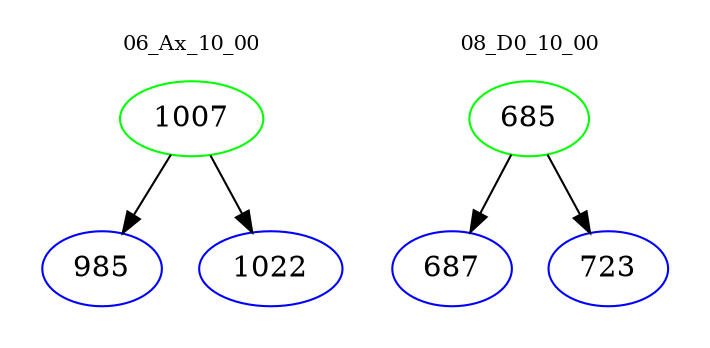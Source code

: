 digraph{
subgraph cluster_0 {
color = white
label = "06_Ax_10_00";
fontsize=10;
T0_1007 [label="1007", color="green"]
T0_1007 -> T0_985 [color="black"]
T0_985 [label="985", color="blue"]
T0_1007 -> T0_1022 [color="black"]
T0_1022 [label="1022", color="blue"]
}
subgraph cluster_1 {
color = white
label = "08_D0_10_00";
fontsize=10;
T1_685 [label="685", color="green"]
T1_685 -> T1_687 [color="black"]
T1_687 [label="687", color="blue"]
T1_685 -> T1_723 [color="black"]
T1_723 [label="723", color="blue"]
}
}
